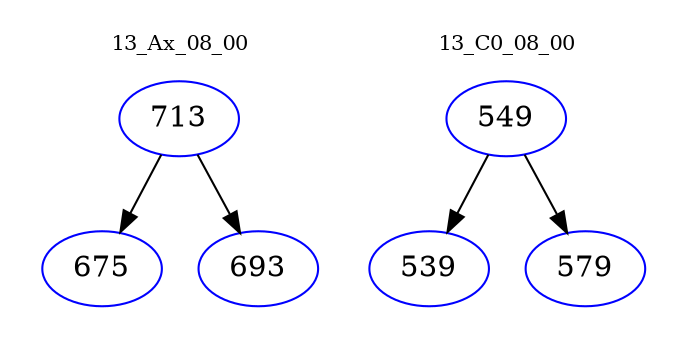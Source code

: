 digraph{
subgraph cluster_0 {
color = white
label = "13_Ax_08_00";
fontsize=10;
T0_713 [label="713", color="blue"]
T0_713 -> T0_675 [color="black"]
T0_675 [label="675", color="blue"]
T0_713 -> T0_693 [color="black"]
T0_693 [label="693", color="blue"]
}
subgraph cluster_1 {
color = white
label = "13_C0_08_00";
fontsize=10;
T1_549 [label="549", color="blue"]
T1_549 -> T1_539 [color="black"]
T1_539 [label="539", color="blue"]
T1_549 -> T1_579 [color="black"]
T1_579 [label="579", color="blue"]
}
}

